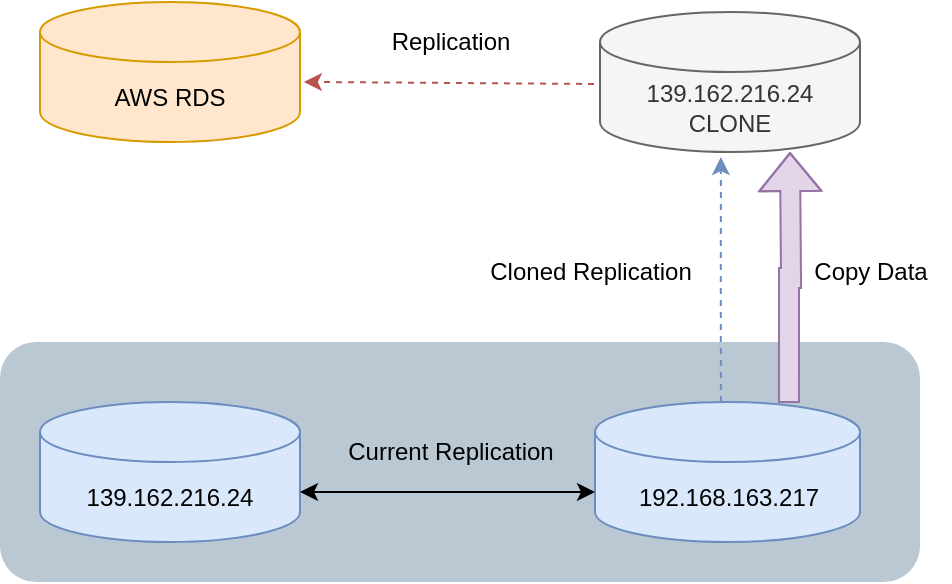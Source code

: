 <mxfile version="20.8.23" type="github">
  <diagram name="Page-1" id="aAhCiuHH3Xe1GVfv4I_A">
    <mxGraphModel dx="717" dy="391" grid="1" gridSize="10" guides="1" tooltips="1" connect="1" arrows="1" fold="1" page="1" pageScale="1" pageWidth="850" pageHeight="1100" math="0" shadow="0">
      <root>
        <mxCell id="0" />
        <mxCell id="1" parent="0" />
        <mxCell id="ooogCOXh6T6J2oBmAvg5-18" value="" style="rounded=1;whiteSpace=wrap;html=1;horizontal=0;fillColor=#bac8d3;strokeColor=none;shadow=0;" vertex="1" parent="1">
          <mxGeometry x="190" y="270" width="460" height="120" as="geometry" />
        </mxCell>
        <mxCell id="ooogCOXh6T6J2oBmAvg5-1" value="139.162.216.24" style="shape=cylinder3;whiteSpace=wrap;html=1;boundedLbl=1;backgroundOutline=1;size=15;fillColor=#dae8fc;strokeColor=#6c8ebf;" vertex="1" parent="1">
          <mxGeometry x="210" y="300" width="130" height="70" as="geometry" />
        </mxCell>
        <mxCell id="ooogCOXh6T6J2oBmAvg5-2" value="&lt;div&gt;192.168.163.217&lt;/div&gt;" style="shape=cylinder3;whiteSpace=wrap;html=1;boundedLbl=1;backgroundOutline=1;size=15;fillColor=#dae8fc;strokeColor=#6c8ebf;" vertex="1" parent="1">
          <mxGeometry x="487.5" y="300" width="132.5" height="70" as="geometry" />
        </mxCell>
        <mxCell id="ooogCOXh6T6J2oBmAvg5-3" value="&lt;div&gt;AWS RDS&lt;/div&gt;" style="shape=cylinder3;whiteSpace=wrap;html=1;boundedLbl=1;backgroundOutline=1;size=15;fillColor=#ffe6cc;strokeColor=#d79b00;" vertex="1" parent="1">
          <mxGeometry x="210" y="100" width="130" height="70" as="geometry" />
        </mxCell>
        <mxCell id="ooogCOXh6T6J2oBmAvg5-8" style="edgeStyle=orthogonalEdgeStyle;rounded=0;orthogonalLoop=1;jettySize=auto;html=1;fillColor=#dae8fc;strokeColor=#6c8ebf;exitX=0.475;exitY=0;exitDx=0;exitDy=0;exitPerimeter=0;entryX=0.465;entryY=1.036;entryDx=0;entryDy=0;entryPerimeter=0;dashed=1;" edge="1" parent="1" source="ooogCOXh6T6J2oBmAvg5-2" target="ooogCOXh6T6J2oBmAvg5-4">
          <mxGeometry relative="1" as="geometry">
            <mxPoint x="520" y="230" as="targetPoint" />
          </mxGeometry>
        </mxCell>
        <mxCell id="ooogCOXh6T6J2oBmAvg5-4" value="139.162.216.24 CLONE" style="shape=cylinder3;whiteSpace=wrap;html=1;boundedLbl=1;backgroundOutline=1;size=15;fillColor=#f5f5f5;strokeColor=#666666;fontColor=#333333;" vertex="1" parent="1">
          <mxGeometry x="490" y="105" width="130" height="70" as="geometry" />
        </mxCell>
        <mxCell id="ooogCOXh6T6J2oBmAvg5-6" value="" style="endArrow=classic;startArrow=classic;html=1;rounded=0;entryX=0;entryY=0;entryDx=0;entryDy=45;entryPerimeter=0;exitX=1;exitY=0;exitDx=0;exitDy=45;exitPerimeter=0;" edge="1" parent="1" source="ooogCOXh6T6J2oBmAvg5-1" target="ooogCOXh6T6J2oBmAvg5-2">
          <mxGeometry width="50" height="50" relative="1" as="geometry">
            <mxPoint x="370" y="360" as="sourcePoint" />
            <mxPoint x="420" y="310" as="targetPoint" />
          </mxGeometry>
        </mxCell>
        <mxCell id="ooogCOXh6T6J2oBmAvg5-11" value="" style="endArrow=classic;html=1;rounded=0;exitX=-0.023;exitY=0.514;exitDx=0;exitDy=0;exitPerimeter=0;fillColor=#f8cecc;strokeColor=#b85450;entryX=1.015;entryY=0.571;entryDx=0;entryDy=0;entryPerimeter=0;dashed=1;" edge="1" parent="1" source="ooogCOXh6T6J2oBmAvg5-4" target="ooogCOXh6T6J2oBmAvg5-3">
          <mxGeometry width="50" height="50" relative="1" as="geometry">
            <mxPoint x="400" y="150" as="sourcePoint" />
            <mxPoint x="370" y="170" as="targetPoint" />
          </mxGeometry>
        </mxCell>
        <mxCell id="ooogCOXh6T6J2oBmAvg5-12" value="Replication" style="text;html=1;align=center;verticalAlign=middle;resizable=0;points=[];autosize=1;strokeColor=none;fillColor=none;" vertex="1" parent="1">
          <mxGeometry x="370" y="105" width="90" height="30" as="geometry" />
        </mxCell>
        <mxCell id="ooogCOXh6T6J2oBmAvg5-13" value="Cloned Replication" style="text;html=1;align=center;verticalAlign=middle;resizable=0;points=[];autosize=1;strokeColor=none;fillColor=none;" vertex="1" parent="1">
          <mxGeometry x="420" y="220" width="130" height="30" as="geometry" />
        </mxCell>
        <mxCell id="ooogCOXh6T6J2oBmAvg5-14" value="Current Replication" style="text;html=1;align=center;verticalAlign=middle;resizable=0;points=[];autosize=1;strokeColor=none;fillColor=none;" vertex="1" parent="1">
          <mxGeometry x="350" y="310" width="130" height="30" as="geometry" />
        </mxCell>
        <mxCell id="ooogCOXh6T6J2oBmAvg5-20" style="edgeStyle=orthogonalEdgeStyle;rounded=0;orthogonalLoop=1;jettySize=auto;html=1;fillColor=#e1d5e7;strokeColor=#9673a6;exitX=0.732;exitY=0.007;exitDx=0;exitDy=0;exitPerimeter=0;entryX=0.465;entryY=1.036;entryDx=0;entryDy=0;entryPerimeter=0;shape=flexArrow;" edge="1" parent="1" source="ooogCOXh6T6J2oBmAvg5-2">
          <mxGeometry relative="1" as="geometry">
            <mxPoint x="585" y="297" as="sourcePoint" />
            <mxPoint x="585" y="175" as="targetPoint" />
          </mxGeometry>
        </mxCell>
        <mxCell id="ooogCOXh6T6J2oBmAvg5-22" value="Copy Data" style="text;html=1;align=center;verticalAlign=middle;resizable=0;points=[];autosize=1;strokeColor=none;fillColor=none;" vertex="1" parent="1">
          <mxGeometry x="585" y="220" width="80" height="30" as="geometry" />
        </mxCell>
      </root>
    </mxGraphModel>
  </diagram>
</mxfile>
